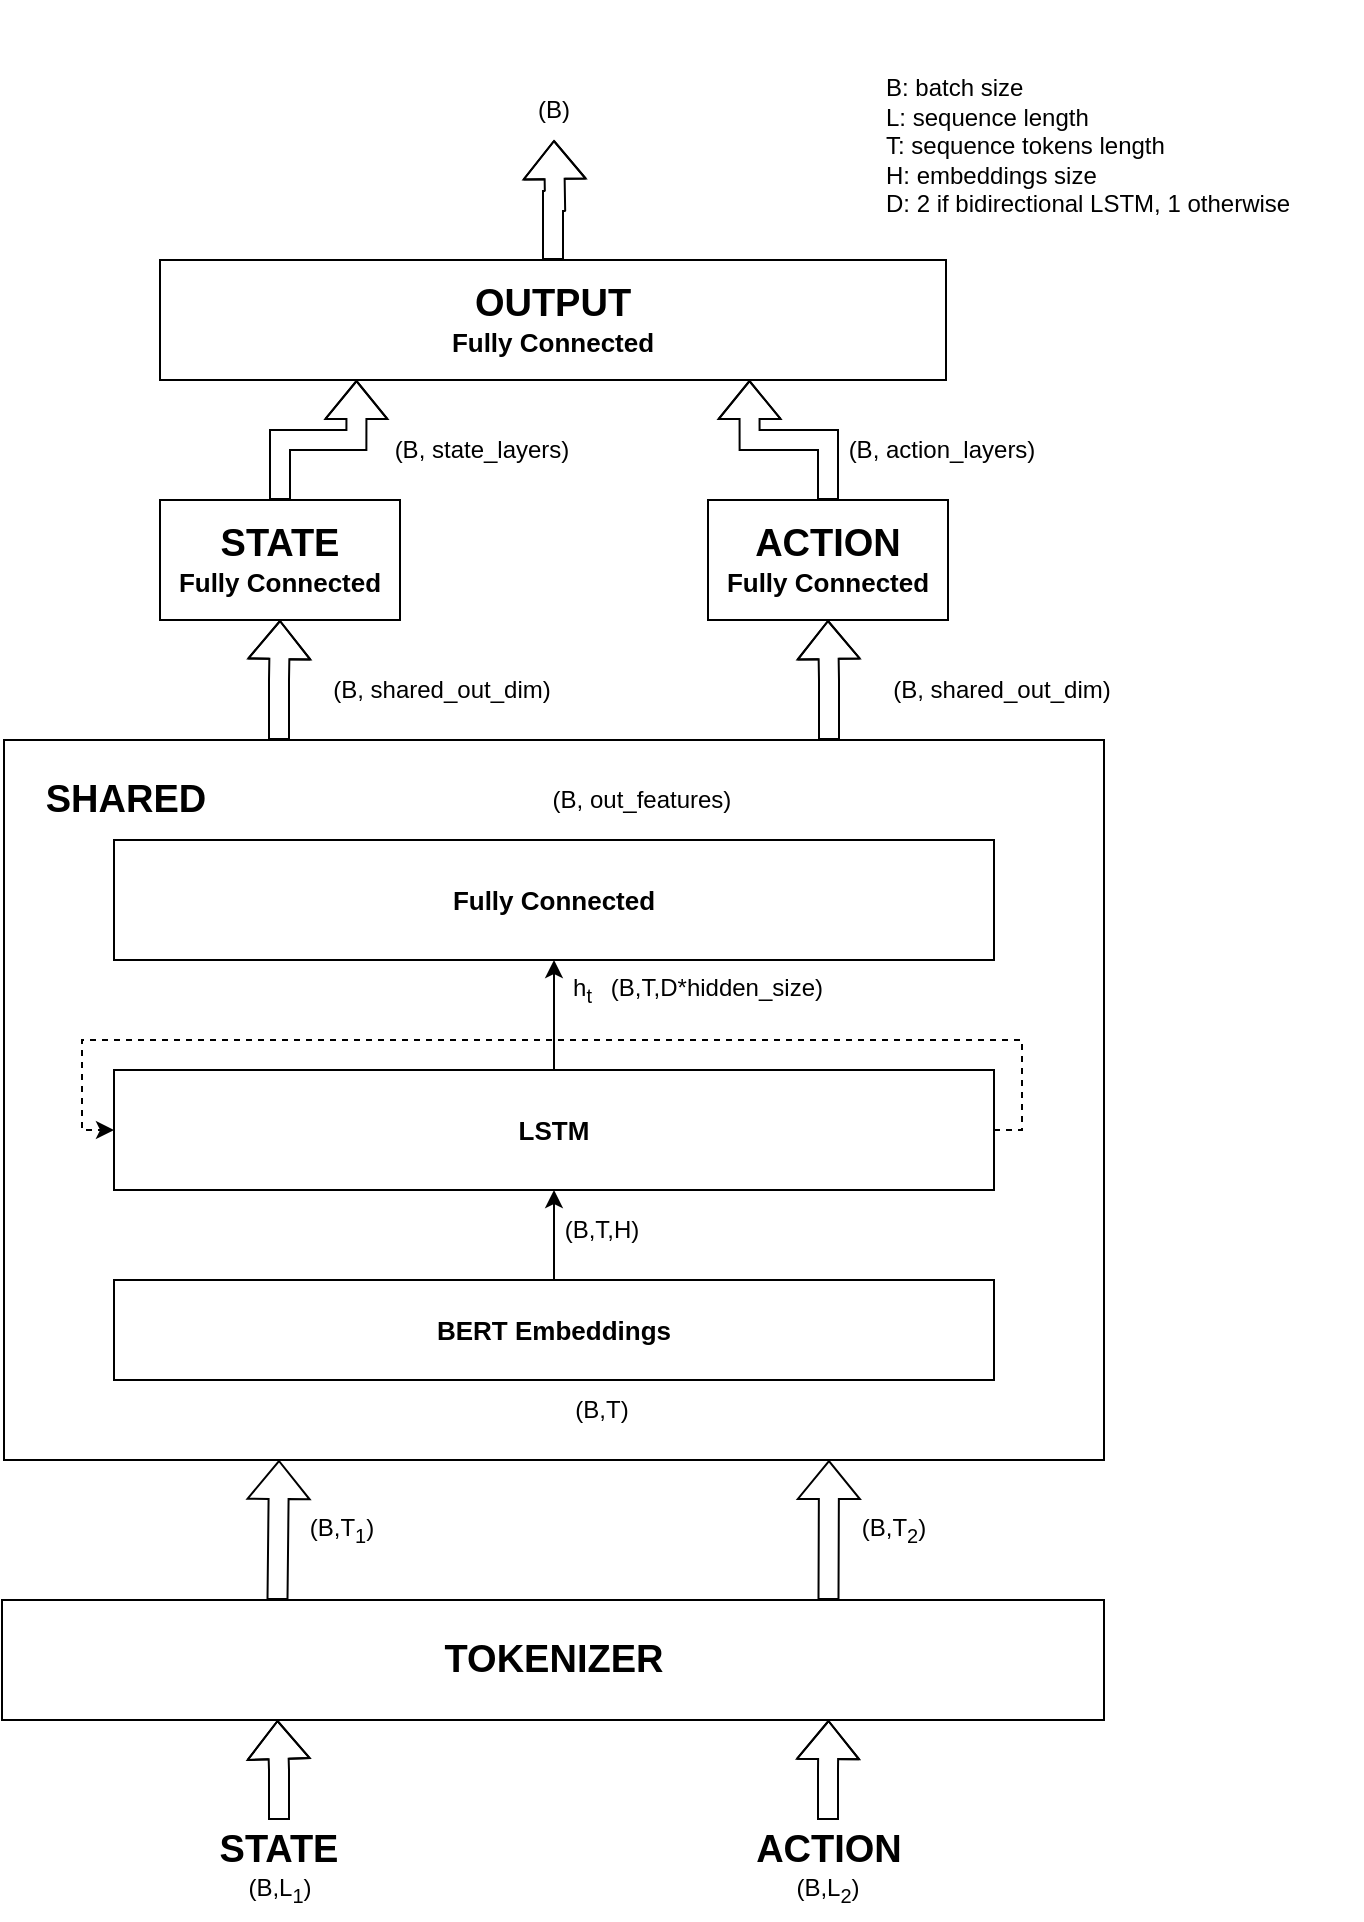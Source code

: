 <mxfile version="16.5.3" type="device"><diagram id="EV65yb_jjW9IthwbfgZv" name="Page-1"><mxGraphModel dx="1718" dy="928" grid="1" gridSize="10" guides="1" tooltips="1" connect="1" arrows="1" fold="1" page="1" pageScale="1" pageWidth="827" pageHeight="1169" math="0" shadow="0"><root><mxCell id="0"/><mxCell id="1" parent="0"/><mxCell id="HSNwQ3O_0nQfxcZKa0X5-3" style="edgeStyle=orthogonalEdgeStyle;rounded=0;orthogonalLoop=1;jettySize=auto;html=1;exitX=0.25;exitY=0;exitDx=0;exitDy=0;fontSize=13;shape=flexArrow;" parent="1" source="1uaCHu3Pwth4PD7MlHN_-7" target="B6evqfIJlXMsKJtfPlcZ-13" edge="1"><mxGeometry relative="1" as="geometry"/></mxCell><mxCell id="HSNwQ3O_0nQfxcZKa0X5-4" style="edgeStyle=orthogonalEdgeStyle;rounded=0;orthogonalLoop=1;jettySize=auto;html=1;exitX=0.75;exitY=0;exitDx=0;exitDy=0;entryX=0.5;entryY=1;entryDx=0;entryDy=0;fontSize=13;shape=flexArrow;" parent="1" source="1uaCHu3Pwth4PD7MlHN_-7" target="HSNwQ3O_0nQfxcZKa0X5-1" edge="1"><mxGeometry relative="1" as="geometry"/></mxCell><mxCell id="1uaCHu3Pwth4PD7MlHN_-7" value="" style="rounded=0;whiteSpace=wrap;html=1;" parent="1" vertex="1"><mxGeometry x="121" y="390" width="550" height="360" as="geometry"/></mxCell><mxCell id="CsSf_i9l_TETdaVsCxi0-5" value="" style="edgeStyle=orthogonalEdgeStyle;rounded=0;orthogonalLoop=1;jettySize=auto;html=1;" edge="1" parent="1" source="1uaCHu3Pwth4PD7MlHN_-1" target="B6evqfIJlXMsKJtfPlcZ-6"><mxGeometry relative="1" as="geometry"/></mxCell><mxCell id="1uaCHu3Pwth4PD7MlHN_-1" value="&lt;b&gt;&lt;font style=&quot;font-size: 13px&quot;&gt;BERT Embeddings&lt;/font&gt;&lt;/b&gt;" style="rounded=0;whiteSpace=wrap;html=1;" parent="1" vertex="1"><mxGeometry x="176" y="660" width="440" height="50" as="geometry"/></mxCell><mxCell id="1uaCHu3Pwth4PD7MlHN_-12" value="&lt;b&gt;&lt;font style=&quot;font-size: 19px&quot;&gt;SHARED&lt;/font&gt;&lt;/b&gt;" style="text;html=1;strokeColor=none;fillColor=none;align=center;verticalAlign=middle;whiteSpace=wrap;rounded=0;" parent="1" vertex="1"><mxGeometry x="132" y="400" width="100" height="40" as="geometry"/></mxCell><mxCell id="HSNwQ3O_0nQfxcZKa0X5-12" style="edgeStyle=orthogonalEdgeStyle;shape=flexArrow;rounded=0;orthogonalLoop=1;jettySize=auto;html=1;exitX=0.5;exitY=0;exitDx=0;exitDy=0;entryX=0.25;entryY=1;entryDx=0;entryDy=0;fontSize=19;" parent="1" source="1uaCHu3Pwth4PD7MlHN_-13" target="B6evqfIJlXMsKJtfPlcZ-8" edge="1"><mxGeometry relative="1" as="geometry"/></mxCell><mxCell id="1uaCHu3Pwth4PD7MlHN_-13" value="&lt;b&gt;STATE&lt;/b&gt;" style="text;html=1;strokeColor=none;fillColor=none;align=center;verticalAlign=middle;whiteSpace=wrap;rounded=0;fontSize=19;" parent="1" vertex="1"><mxGeometry x="222" y="930" width="73" height="30" as="geometry"/></mxCell><mxCell id="HSNwQ3O_0nQfxcZKa0X5-13" style="edgeStyle=orthogonalEdgeStyle;shape=flexArrow;rounded=0;orthogonalLoop=1;jettySize=auto;html=1;exitX=0.5;exitY=0;exitDx=0;exitDy=0;entryX=0.75;entryY=1;entryDx=0;entryDy=0;fontSize=19;" parent="1" source="1uaCHu3Pwth4PD7MlHN_-14" target="B6evqfIJlXMsKJtfPlcZ-8" edge="1"><mxGeometry relative="1" as="geometry"/></mxCell><mxCell id="1uaCHu3Pwth4PD7MlHN_-14" value="&lt;b&gt;ACTION&lt;/b&gt;" style="text;html=1;strokeColor=none;fillColor=none;align=center;verticalAlign=middle;whiteSpace=wrap;rounded=0;fontSize=19;" parent="1" vertex="1"><mxGeometry x="493.5" y="930" width="79" height="30" as="geometry"/></mxCell><mxCell id="CsSf_i9l_TETdaVsCxi0-6" value="" style="edgeStyle=orthogonalEdgeStyle;rounded=0;orthogonalLoop=1;jettySize=auto;html=1;" edge="1" parent="1" source="B6evqfIJlXMsKJtfPlcZ-6" target="CsSf_i9l_TETdaVsCxi0-1"><mxGeometry relative="1" as="geometry"/></mxCell><mxCell id="B6evqfIJlXMsKJtfPlcZ-6" value="&lt;b&gt;&lt;font style=&quot;font-size: 13px&quot;&gt;LSTM&lt;/font&gt;&lt;/b&gt;" style="rounded=0;whiteSpace=wrap;html=1;" parent="1" vertex="1"><mxGeometry x="176" y="555" width="440" height="60" as="geometry"/></mxCell><mxCell id="B6evqfIJlXMsKJtfPlcZ-8" value="" style="rounded=0;whiteSpace=wrap;html=1;fontSize=13;" parent="1" vertex="1"><mxGeometry x="120" y="820" width="551" height="60" as="geometry"/></mxCell><mxCell id="B6evqfIJlXMsKJtfPlcZ-10" value="" style="shape=flexArrow;endArrow=classic;html=1;rounded=0;fontSize=13;exitX=0.75;exitY=0;exitDx=0;exitDy=0;entryX=0.75;entryY=1;entryDx=0;entryDy=0;" parent="1" source="B6evqfIJlXMsKJtfPlcZ-8" edge="1"><mxGeometry width="50" height="50" relative="1" as="geometry"><mxPoint x="372" y="800" as="sourcePoint"/><mxPoint x="533.5" y="750" as="targetPoint"/></mxGeometry></mxCell><mxCell id="B6evqfIJlXMsKJtfPlcZ-11" value="" style="shape=flexArrow;endArrow=classic;html=1;rounded=0;fontSize=13;exitX=0.25;exitY=0;exitDx=0;exitDy=0;entryX=0.25;entryY=1;entryDx=0;entryDy=0;" parent="1" source="B6evqfIJlXMsKJtfPlcZ-8" edge="1"><mxGeometry width="50" height="50" relative="1" as="geometry"><mxPoint x="372" y="800" as="sourcePoint"/><mxPoint x="258.5" y="750" as="targetPoint"/></mxGeometry></mxCell><mxCell id="B6evqfIJlXMsKJtfPlcZ-12" value="&lt;b&gt;&lt;font style=&quot;font-size: 19px&quot;&gt;TOKENIZER&lt;/font&gt;&lt;/b&gt;" style="text;html=1;strokeColor=none;fillColor=none;align=center;verticalAlign=middle;whiteSpace=wrap;rounded=0;" parent="1" vertex="1"><mxGeometry x="319" y="830" width="154" height="40" as="geometry"/></mxCell><mxCell id="HSNwQ3O_0nQfxcZKa0X5-7" style="edgeStyle=orthogonalEdgeStyle;shape=flexArrow;rounded=0;orthogonalLoop=1;jettySize=auto;html=1;exitX=0.5;exitY=0;exitDx=0;exitDy=0;entryX=0.25;entryY=1;entryDx=0;entryDy=0;fontSize=13;" parent="1" source="B6evqfIJlXMsKJtfPlcZ-13" target="B6evqfIJlXMsKJtfPlcZ-14" edge="1"><mxGeometry relative="1" as="geometry"/></mxCell><mxCell id="B6evqfIJlXMsKJtfPlcZ-13" value="&lt;b&gt;&lt;font style=&quot;font-size: 19px&quot;&gt;STATE&lt;/font&gt;&lt;br&gt;Fully Connected&lt;br&gt;&lt;/b&gt;" style="rounded=0;whiteSpace=wrap;html=1;fontSize=13;" parent="1" vertex="1"><mxGeometry x="199" y="270" width="120" height="60" as="geometry"/></mxCell><mxCell id="HSNwQ3O_0nQfxcZKa0X5-8" style="edgeStyle=orthogonalEdgeStyle;shape=flexArrow;rounded=0;orthogonalLoop=1;jettySize=auto;html=1;exitX=0.5;exitY=0;exitDx=0;exitDy=0;fontSize=13;" parent="1" source="B6evqfIJlXMsKJtfPlcZ-14" edge="1"><mxGeometry relative="1" as="geometry"><mxPoint x="396" y="90" as="targetPoint"/></mxGeometry></mxCell><mxCell id="B6evqfIJlXMsKJtfPlcZ-14" value="&lt;b&gt;&lt;font style=&quot;font-size: 19px&quot;&gt;OUTPUT&lt;/font&gt;&lt;br&gt;Fully Connected&lt;/b&gt;" style="rounded=0;whiteSpace=wrap;html=1;fontSize=13;" parent="1" vertex="1"><mxGeometry x="199" y="150" width="393" height="60" as="geometry"/></mxCell><mxCell id="HSNwQ3O_0nQfxcZKa0X5-6" style="edgeStyle=orthogonalEdgeStyle;shape=flexArrow;rounded=0;orthogonalLoop=1;jettySize=auto;html=1;exitX=0.5;exitY=0;exitDx=0;exitDy=0;entryX=0.75;entryY=1;entryDx=0;entryDy=0;fontSize=13;" parent="1" source="HSNwQ3O_0nQfxcZKa0X5-1" target="B6evqfIJlXMsKJtfPlcZ-14" edge="1"><mxGeometry relative="1" as="geometry"/></mxCell><mxCell id="HSNwQ3O_0nQfxcZKa0X5-1" value="&lt;b&gt;&lt;font style=&quot;font-size: 19px&quot;&gt;ACTION&lt;/font&gt;&lt;br&gt;Fully Connected&lt;br&gt;&lt;/b&gt;" style="rounded=0;whiteSpace=wrap;html=1;fontSize=13;" parent="1" vertex="1"><mxGeometry x="473" y="270" width="120" height="60" as="geometry"/></mxCell><mxCell id="CsSf_i9l_TETdaVsCxi0-1" value="&lt;b&gt;&lt;font style=&quot;font-size: 13px&quot;&gt;Fully Connected&lt;/font&gt;&lt;/b&gt;" style="rounded=0;whiteSpace=wrap;html=1;" vertex="1" parent="1"><mxGeometry x="176" y="440" width="440" height="60" as="geometry"/></mxCell><mxCell id="CsSf_i9l_TETdaVsCxi0-4" style="edgeStyle=orthogonalEdgeStyle;rounded=0;orthogonalLoop=1;jettySize=auto;html=1;exitX=1;exitY=0.5;exitDx=0;exitDy=0;entryX=0;entryY=0.5;entryDx=0;entryDy=0;dashed=1;" edge="1" parent="1" source="B6evqfIJlXMsKJtfPlcZ-6" target="B6evqfIJlXMsKJtfPlcZ-6"><mxGeometry relative="1" as="geometry"><Array as="points"><mxPoint x="630" y="585"/><mxPoint x="630" y="540"/><mxPoint x="160" y="540"/><mxPoint x="160" y="585"/></Array></mxGeometry></mxCell><mxCell id="CsSf_i9l_TETdaVsCxi0-7" value="h&lt;sub&gt;t&amp;nbsp;&lt;/sub&gt;&amp;nbsp; (B,T,D*hidden_size)" style="text;html=1;strokeColor=none;fillColor=none;align=center;verticalAlign=middle;whiteSpace=wrap;rounded=0;" vertex="1" parent="1"><mxGeometry x="390" y="500" width="156" height="30" as="geometry"/></mxCell><mxCell id="CsSf_i9l_TETdaVsCxi0-8" value="(B,L&lt;sub&gt;1&lt;/sub&gt;)" style="text;html=1;strokeColor=none;fillColor=none;align=center;verticalAlign=middle;whiteSpace=wrap;rounded=0;" vertex="1" parent="1"><mxGeometry x="228.5" y="950" width="60" height="30" as="geometry"/></mxCell><mxCell id="CsSf_i9l_TETdaVsCxi0-9" value="(B,L&lt;sub&gt;2&lt;/sub&gt;)" style="text;html=1;strokeColor=none;fillColor=none;align=center;verticalAlign=middle;whiteSpace=wrap;rounded=0;" vertex="1" parent="1"><mxGeometry x="503" y="950" width="60" height="30" as="geometry"/></mxCell><mxCell id="CsSf_i9l_TETdaVsCxi0-10" value="(B,T&lt;sub&gt;2&lt;/sub&gt;)" style="text;html=1;strokeColor=none;fillColor=none;align=center;verticalAlign=middle;whiteSpace=wrap;rounded=0;" vertex="1" parent="1"><mxGeometry x="536" y="770" width="60" height="30" as="geometry"/></mxCell><mxCell id="CsSf_i9l_TETdaVsCxi0-11" value="(B,T&lt;sub&gt;1&lt;/sub&gt;)" style="text;html=1;strokeColor=none;fillColor=none;align=center;verticalAlign=middle;whiteSpace=wrap;rounded=0;" vertex="1" parent="1"><mxGeometry x="260" y="770" width="60" height="30" as="geometry"/></mxCell><mxCell id="CsSf_i9l_TETdaVsCxi0-12" value="(B,T,H)" style="text;html=1;strokeColor=none;fillColor=none;align=center;verticalAlign=middle;whiteSpace=wrap;rounded=0;" vertex="1" parent="1"><mxGeometry x="390" y="620" width="60" height="30" as="geometry"/></mxCell><mxCell id="CsSf_i9l_TETdaVsCxi0-14" value="(B, out_features)" style="text;html=1;strokeColor=none;fillColor=none;align=center;verticalAlign=middle;whiteSpace=wrap;rounded=0;" vertex="1" parent="1"><mxGeometry x="390" y="405" width="100" height="30" as="geometry"/></mxCell><mxCell id="CsSf_i9l_TETdaVsCxi0-15" value="(B,T)" style="text;html=1;strokeColor=none;fillColor=none;align=center;verticalAlign=middle;whiteSpace=wrap;rounded=0;" vertex="1" parent="1"><mxGeometry x="390" y="710" width="60" height="30" as="geometry"/></mxCell><mxCell id="CsSf_i9l_TETdaVsCxi0-16" value="&lt;div style=&quot;text-align: justify&quot;&gt;B: batch size&lt;/div&gt;&lt;div style=&quot;text-align: justify&quot;&gt;L: sequence length&lt;/div&gt;&lt;div style=&quot;text-align: justify&quot;&gt;T: sequence tokens length&lt;/div&gt;&lt;div style=&quot;text-align: justify&quot;&gt;H: embeddings size&lt;/div&gt;&lt;div style=&quot;text-align: justify&quot;&gt;D: 2 if bidirectional LSTM, 1 otherwise&lt;/div&gt;&lt;div style=&quot;text-align: justify&quot;&gt;&lt;br&gt;&lt;/div&gt;" style="text;html=1;strokeColor=none;fillColor=none;align=left;verticalAlign=middle;whiteSpace=wrap;rounded=0;" vertex="1" parent="1"><mxGeometry x="560" y="20" width="240" height="160" as="geometry"/></mxCell><mxCell id="CsSf_i9l_TETdaVsCxi0-19" value="(B, shared_out_dim)" style="text;html=1;strokeColor=none;fillColor=none;align=center;verticalAlign=middle;whiteSpace=wrap;rounded=0;" vertex="1" parent="1"><mxGeometry x="550" y="350" width="140" height="30" as="geometry"/></mxCell><mxCell id="CsSf_i9l_TETdaVsCxi0-20" value="(B, shared_out_dim)" style="text;html=1;strokeColor=none;fillColor=none;align=center;verticalAlign=middle;whiteSpace=wrap;rounded=0;" vertex="1" parent="1"><mxGeometry x="270" y="350" width="140" height="30" as="geometry"/></mxCell><mxCell id="CsSf_i9l_TETdaVsCxi0-21" value="(B, state_layers)" style="text;html=1;strokeColor=none;fillColor=none;align=center;verticalAlign=middle;whiteSpace=wrap;rounded=0;" vertex="1" parent="1"><mxGeometry x="290" y="230" width="140" height="30" as="geometry"/></mxCell><mxCell id="CsSf_i9l_TETdaVsCxi0-22" value="(B, action_layers)" style="text;html=1;strokeColor=none;fillColor=none;align=center;verticalAlign=middle;whiteSpace=wrap;rounded=0;" vertex="1" parent="1"><mxGeometry x="520" y="230" width="140" height="30" as="geometry"/></mxCell><mxCell id="CsSf_i9l_TETdaVsCxi0-23" value="(B)" style="text;html=1;strokeColor=none;fillColor=none;align=center;verticalAlign=middle;whiteSpace=wrap;rounded=0;" vertex="1" parent="1"><mxGeometry x="326" y="60" width="140" height="30" as="geometry"/></mxCell></root></mxGraphModel></diagram></mxfile>